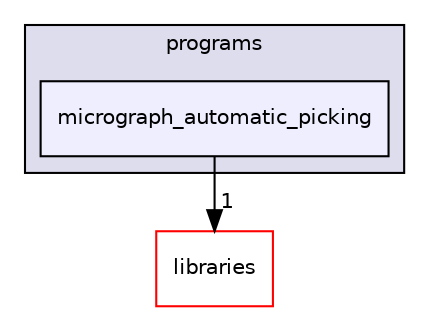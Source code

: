 digraph "xmipp/applications/programs/micrograph_automatic_picking" {
  compound=true
  node [ fontsize="10", fontname="Helvetica"];
  edge [ labelfontsize="10", labelfontname="Helvetica"];
  subgraph clusterdir_592b16dc4070b933e5655da2b0d20bbb {
    graph [ bgcolor="#ddddee", pencolor="black", label="programs" fontname="Helvetica", fontsize="10", URL="dir_592b16dc4070b933e5655da2b0d20bbb.html"]
  dir_b706d36902b53e8f126c0b6113ec3065 [shape=box, label="micrograph_automatic_picking", style="filled", fillcolor="#eeeeff", pencolor="black", URL="dir_b706d36902b53e8f126c0b6113ec3065.html"];
  }
  dir_29dba3f3840f20df3b04d1972e99046b [shape=box label="libraries" fillcolor="white" style="filled" color="red" URL="dir_29dba3f3840f20df3b04d1972e99046b.html"];
  dir_b706d36902b53e8f126c0b6113ec3065->dir_29dba3f3840f20df3b04d1972e99046b [headlabel="1", labeldistance=1.5 headhref="dir_000107_000027.html"];
}
